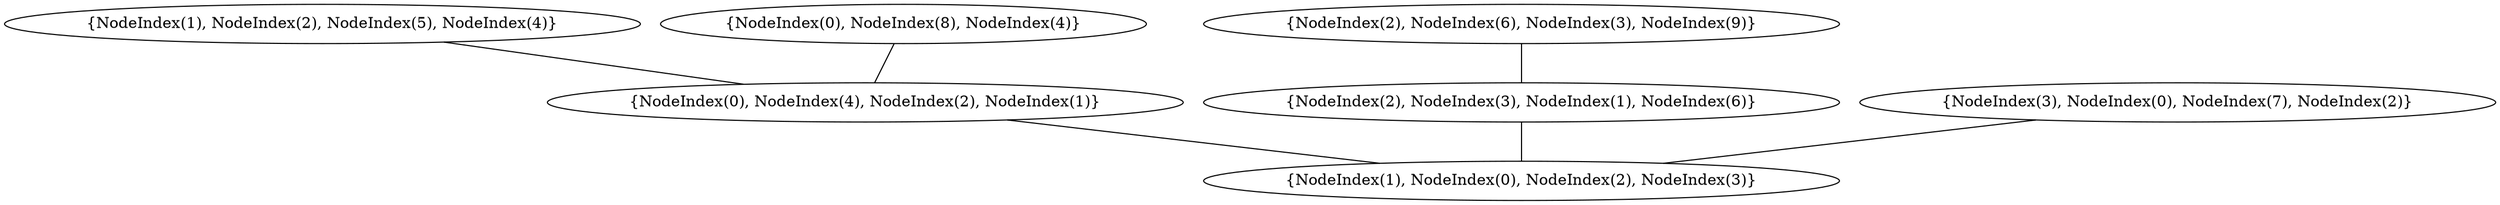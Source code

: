 graph {
    0 [ label = "{NodeIndex(1), NodeIndex(0), NodeIndex(2), NodeIndex(3)}" ]
    1 [ label = "{NodeIndex(0), NodeIndex(4), NodeIndex(2), NodeIndex(1)}" ]
    2 [ label = "{NodeIndex(1), NodeIndex(2), NodeIndex(5), NodeIndex(4)}" ]
    3 [ label = "{NodeIndex(2), NodeIndex(3), NodeIndex(1), NodeIndex(6)}" ]
    4 [ label = "{NodeIndex(3), NodeIndex(0), NodeIndex(7), NodeIndex(2)}" ]
    5 [ label = "{NodeIndex(2), NodeIndex(6), NodeIndex(3), NodeIndex(9)}" ]
    6 [ label = "{NodeIndex(0), NodeIndex(8), NodeIndex(4)}" ]
    1 -- 0 [ ]
    2 -- 1 [ ]
    4 -- 0 [ ]
    5 -- 3 [ ]
    3 -- 0 [ ]
    6 -- 1 [ ]
}
